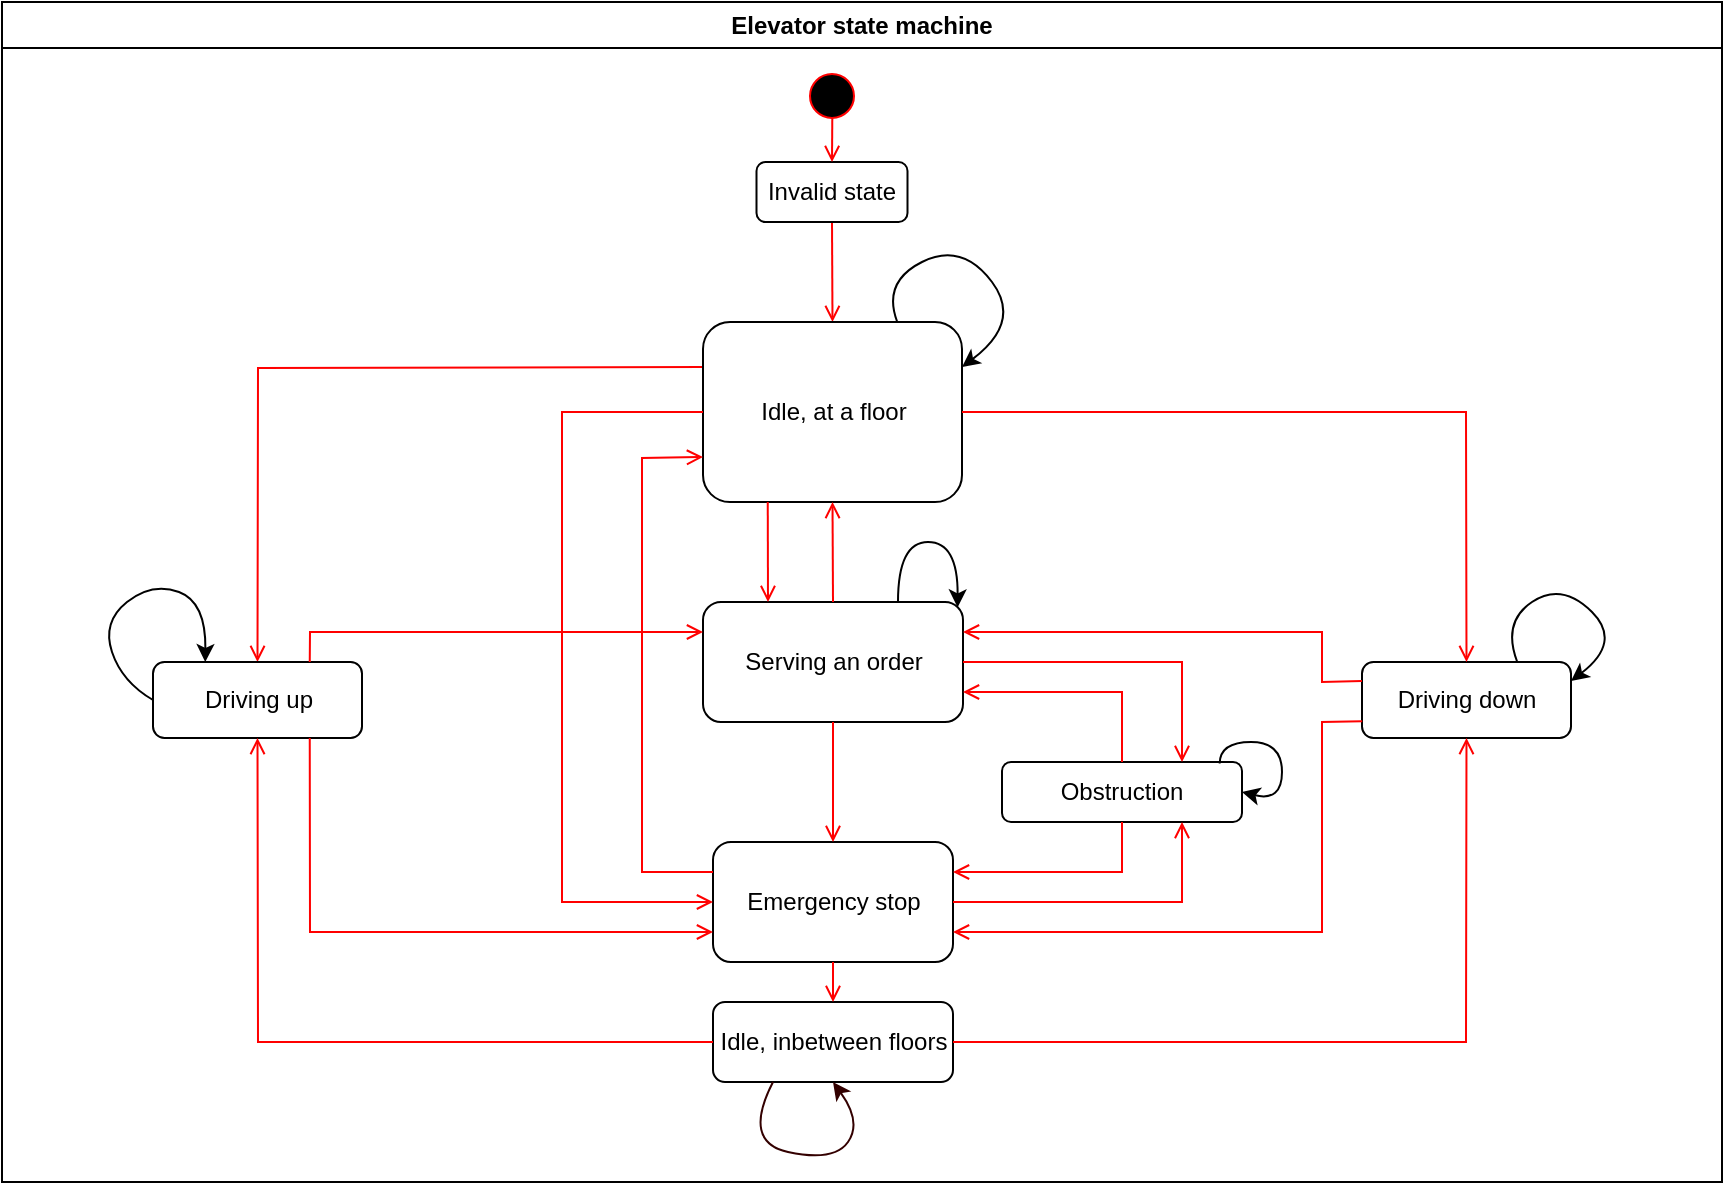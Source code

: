 <mxfile version="12.7.3" type="device"><diagram name="Page-1" id="e7e014a7-5840-1c2e-5031-d8a46d1fe8dd"><mxGraphModel dx="202" dy="97" grid="1" gridSize="10" guides="1" tooltips="1" connect="1" arrows="1" fold="1" page="1" pageScale="1" pageWidth="1169" pageHeight="826" background="#ffffff" math="0" shadow="0"><root><mxCell id="0"/><mxCell id="1" parent="0"/><mxCell id="2" value="Elevator state machine" style="swimlane;whiteSpace=wrap" parent="1" vertex="1"><mxGeometry x="160" y="170" width="860" height="590" as="geometry"/></mxCell><mxCell id="5" value="" style="ellipse;shape=startState;fillColor=#000000;strokeColor=#ff0000;" parent="2" vertex="1"><mxGeometry x="400" y="32" width="30" height="30" as="geometry"/></mxCell><mxCell id="9" value="" style="endArrow=open;strokeColor=#FF0000;endFill=1;rounded=0;entryX=0.5;entryY=0;entryDx=0;entryDy=0;exitX=0.5;exitY=1;exitDx=0;exitDy=0;" parent="2" source="IYs9zNv07B7TxrdYoM-P-85" target="IYs9zNv07B7TxrdYoM-P-45" edge="1"><mxGeometry relative="1" as="geometry"><mxPoint x="412.741" y="132.0" as="sourcePoint"/><mxPoint x="410.5" y="220" as="targetPoint"/></mxGeometry></mxCell><mxCell id="11" value="" style="endArrow=open;strokeColor=#FF0000;endFill=1;rounded=0;entryX=0.5;entryY=0;entryDx=0;entryDy=0;exitX=0;exitY=0.25;exitDx=0;exitDy=0;" parent="2" source="IYs9zNv07B7TxrdYoM-P-45" target="IYs9zNv07B7TxrdYoM-P-47" edge="1"><mxGeometry relative="1" as="geometry"><mxPoint x="345.5" y="192" as="sourcePoint"/><Array as="points"><mxPoint x="128" y="183"/></Array></mxGeometry></mxCell><mxCell id="IYs9zNv07B7TxrdYoM-P-42" value="Driving down" style="rounded=1;whiteSpace=wrap;html=1;" vertex="1" parent="2"><mxGeometry x="680" y="330" width="104.5" height="38" as="geometry"/></mxCell><mxCell id="IYs9zNv07B7TxrdYoM-P-45" value="Idle, at a floor" style="rounded=1;whiteSpace=wrap;html=1;" vertex="1" parent="2"><mxGeometry x="350.5" y="160" width="129.5" height="90" as="geometry"/></mxCell><mxCell id="IYs9zNv07B7TxrdYoM-P-47" value="Driving up" style="rounded=1;whiteSpace=wrap;html=1;" vertex="1" parent="2"><mxGeometry x="75.5" y="330" width="104.5" height="38" as="geometry"/></mxCell><mxCell id="IYs9zNv07B7TxrdYoM-P-50" value="" style="endArrow=open;strokeColor=#FF0000;endFill=1;rounded=0;entryX=0.5;entryY=0;entryDx=0;entryDy=0;exitX=1;exitY=0.5;exitDx=0;exitDy=0;" edge="1" parent="2" source="IYs9zNv07B7TxrdYoM-P-45" target="IYs9zNv07B7TxrdYoM-P-42"><mxGeometry relative="1" as="geometry"><mxPoint x="505.5" y="220" as="sourcePoint"/><mxPoint x="605.5" y="102" as="targetPoint"/><Array as="points"><mxPoint x="732" y="205"/></Array></mxGeometry></mxCell><mxCell id="IYs9zNv07B7TxrdYoM-P-55" value="Serving an order" style="rounded=1;whiteSpace=wrap;html=1;" vertex="1" parent="2"><mxGeometry x="350.5" y="300" width="130" height="60" as="geometry"/></mxCell><mxCell id="IYs9zNv07B7TxrdYoM-P-57" value="Emergency stop" style="rounded=1;whiteSpace=wrap;html=1;" vertex="1" parent="2"><mxGeometry x="355.5" y="420" width="120" height="60" as="geometry"/></mxCell><mxCell id="IYs9zNv07B7TxrdYoM-P-60" value="Idle, inbetween floors" style="rounded=1;whiteSpace=wrap;html=1;" vertex="1" parent="2"><mxGeometry x="355.5" y="500" width="120" height="40" as="geometry"/></mxCell><mxCell id="IYs9zNv07B7TxrdYoM-P-61" style="edgeStyle=orthogonalEdgeStyle;rounded=0;orthogonalLoop=1;jettySize=auto;html=1;exitX=0.5;exitY=1;exitDx=0;exitDy=0;" edge="1" parent="2" source="IYs9zNv07B7TxrdYoM-P-60" target="IYs9zNv07B7TxrdYoM-P-60"><mxGeometry relative="1" as="geometry"/></mxCell><mxCell id="IYs9zNv07B7TxrdYoM-P-65" value="" style="endArrow=open;strokeColor=#FF0000;endFill=1;rounded=0;entryX=0.5;entryY=0;entryDx=0;entryDy=0;exitX=0.5;exitY=1;exitDx=0;exitDy=0;" edge="1" parent="2" source="IYs9zNv07B7TxrdYoM-P-57" target="IYs9zNv07B7TxrdYoM-P-60"><mxGeometry relative="1" as="geometry"><mxPoint x="321" y="491" as="sourcePoint"/><mxPoint x="155.5" y="410" as="targetPoint"/></mxGeometry></mxCell><mxCell id="IYs9zNv07B7TxrdYoM-P-64" value="" style="endArrow=open;strokeColor=#FF0000;endFill=1;rounded=0;exitX=0.5;exitY=1;exitDx=0;exitDy=0;entryX=0.5;entryY=0;entryDx=0;entryDy=0;" edge="1" parent="2" source="IYs9zNv07B7TxrdYoM-P-55" target="IYs9zNv07B7TxrdYoM-P-57"><mxGeometry relative="1" as="geometry"><mxPoint x="451" y="380" as="sourcePoint"/><mxPoint x="415.5" y="380" as="targetPoint"/></mxGeometry></mxCell><mxCell id="IYs9zNv07B7TxrdYoM-P-67" value="Obstruction" style="rounded=1;whiteSpace=wrap;html=1;" vertex="1" parent="2"><mxGeometry x="500" y="380" width="120" height="30" as="geometry"/></mxCell><mxCell id="20" value="" style="endArrow=open;strokeColor=#FF0000;endFill=1;rounded=0;exitX=0.5;exitY=0;exitDx=0;exitDy=0;entryX=0.5;entryY=1;entryDx=0;entryDy=0;" parent="2" source="IYs9zNv07B7TxrdYoM-P-55" target="IYs9zNv07B7TxrdYoM-P-45" edge="1"><mxGeometry relative="1" as="geometry"><mxPoint x="425.5" y="220" as="sourcePoint"/><mxPoint x="410.5" y="220" as="targetPoint"/></mxGeometry></mxCell><mxCell id="IYs9zNv07B7TxrdYoM-P-62" value="" style="endArrow=open;strokeColor=#FF0000;endFill=1;rounded=0;exitX=1;exitY=0.5;exitDx=0;exitDy=0;entryX=0.75;entryY=0;entryDx=0;entryDy=0;" edge="1" parent="2" source="IYs9zNv07B7TxrdYoM-P-55" target="IYs9zNv07B7TxrdYoM-P-67"><mxGeometry relative="1" as="geometry"><mxPoint x="635.5" y="130" as="sourcePoint"/><mxPoint x="470" y="49" as="targetPoint"/><Array as="points"><mxPoint x="590" y="330"/></Array></mxGeometry></mxCell><mxCell id="IYs9zNv07B7TxrdYoM-P-70" value="" style="endArrow=open;strokeColor=#FF0000;endFill=1;rounded=0;exitX=0.5;exitY=0;exitDx=0;exitDy=0;entryX=1;entryY=0.75;entryDx=0;entryDy=0;" edge="1" parent="2" source="IYs9zNv07B7TxrdYoM-P-67" target="IYs9zNv07B7TxrdYoM-P-55"><mxGeometry relative="1" as="geometry"><mxPoint x="605.5" y="320" as="sourcePoint"/><mxPoint x="485.5" y="220" as="targetPoint"/><Array as="points"><mxPoint x="560" y="345"/></Array></mxGeometry></mxCell><mxCell id="IYs9zNv07B7TxrdYoM-P-71" value="" style="endArrow=open;strokeColor=#FF0000;endFill=1;rounded=0;entryX=0;entryY=0.25;entryDx=0;entryDy=0;exitX=0.75;exitY=0;exitDx=0;exitDy=0;" edge="1" parent="2" source="IYs9zNv07B7TxrdYoM-P-47" target="IYs9zNv07B7TxrdYoM-P-55"><mxGeometry relative="1" as="geometry"><mxPoint x="225.5" y="200" as="sourcePoint"/><mxPoint x="190" y="289" as="targetPoint"/><Array as="points"><mxPoint x="154" y="315"/></Array></mxGeometry></mxCell><mxCell id="IYs9zNv07B7TxrdYoM-P-72" value="" style="endArrow=open;strokeColor=#FF0000;endFill=1;rounded=0;entryX=0;entryY=0.75;entryDx=0;entryDy=0;exitX=0.75;exitY=1;exitDx=0;exitDy=0;" edge="1" parent="2" source="IYs9zNv07B7TxrdYoM-P-47" target="IYs9zNv07B7TxrdYoM-P-57"><mxGeometry relative="1" as="geometry"><mxPoint x="215.5" y="190" as="sourcePoint"/><mxPoint x="305.5" y="340" as="targetPoint"/><Array as="points"><mxPoint x="154" y="465"/></Array></mxGeometry></mxCell><mxCell id="IYs9zNv07B7TxrdYoM-P-76" value="" style="endArrow=open;strokeColor=#FF0000;endFill=1;rounded=0;exitX=0;exitY=0.25;exitDx=0;exitDy=0;entryX=1;entryY=0.25;entryDx=0;entryDy=0;" edge="1" parent="2" source="IYs9zNv07B7TxrdYoM-P-42" target="IYs9zNv07B7TxrdYoM-P-55"><mxGeometry relative="1" as="geometry"><mxPoint x="595.5" y="320" as="sourcePoint"/><mxPoint x="485.5" y="300" as="targetPoint"/><Array as="points"><mxPoint x="660" y="340"/><mxPoint x="660" y="315"/></Array></mxGeometry></mxCell><mxCell id="IYs9zNv07B7TxrdYoM-P-75" value="" style="endArrow=open;strokeColor=#FF0000;endFill=1;rounded=0;entryX=1;entryY=0.75;entryDx=0;entryDy=0;exitX=0.001;exitY=0.78;exitDx=0;exitDy=0;exitPerimeter=0;" edge="1" parent="2" source="IYs9zNv07B7TxrdYoM-P-42" target="IYs9zNv07B7TxrdYoM-P-57"><mxGeometry relative="1" as="geometry"><mxPoint x="625.5" y="360" as="sourcePoint"/><mxPoint x="515.5" y="430.5" as="targetPoint"/><Array as="points"><mxPoint x="660" y="360"/><mxPoint x="660" y="465"/></Array></mxGeometry></mxCell><mxCell id="IYs9zNv07B7TxrdYoM-P-74" value="" style="endArrow=open;strokeColor=#FF0000;endFill=1;rounded=0;exitX=1;exitY=0.5;exitDx=0;exitDy=0;entryX=0.5;entryY=1;entryDx=0;entryDy=0;" edge="1" parent="2" source="IYs9zNv07B7TxrdYoM-P-60" target="IYs9zNv07B7TxrdYoM-P-42"><mxGeometry relative="1" as="geometry"><mxPoint x="505.5" y="520" as="sourcePoint"/><mxPoint x="655.5" y="360" as="targetPoint"/><Array as="points"><mxPoint x="732" y="520"/></Array></mxGeometry></mxCell><mxCell id="IYs9zNv07B7TxrdYoM-P-79" value="" style="endArrow=open;strokeColor=#FF0000;endFill=1;rounded=0;entryX=0;entryY=0.5;entryDx=0;entryDy=0;exitX=0;exitY=0.5;exitDx=0;exitDy=0;" edge="1" parent="2" source="IYs9zNv07B7TxrdYoM-P-45" target="IYs9zNv07B7TxrdYoM-P-57"><mxGeometry relative="1" as="geometry"><mxPoint x="345.5" y="200" as="sourcePoint"/><mxPoint x="335.5" y="390" as="targetPoint"/><Array as="points"><mxPoint x="280" y="205"/><mxPoint x="280" y="450"/></Array></mxGeometry></mxCell><mxCell id="IYs9zNv07B7TxrdYoM-P-81" value="" style="endArrow=open;strokeColor=#FF0000;endFill=1;rounded=0;exitX=0.5;exitY=1;exitDx=0;exitDy=0;entryX=1;entryY=0.25;entryDx=0;entryDy=0;" edge="1" parent="2" source="IYs9zNv07B7TxrdYoM-P-67" target="IYs9zNv07B7TxrdYoM-P-57"><mxGeometry relative="1" as="geometry"><mxPoint x="560" y="422.5" as="sourcePoint"/><mxPoint x="475.5" y="397.5" as="targetPoint"/><Array as="points"><mxPoint x="560" y="435"/></Array></mxGeometry></mxCell><mxCell id="IYs9zNv07B7TxrdYoM-P-82" value="" style="endArrow=open;strokeColor=#FF0000;endFill=1;rounded=0;exitX=1;exitY=0.5;exitDx=0;exitDy=0;entryX=0.75;entryY=1;entryDx=0;entryDy=0;" edge="1" parent="2" source="IYs9zNv07B7TxrdYoM-P-57" target="IYs9zNv07B7TxrdYoM-P-67"><mxGeometry relative="1" as="geometry"><mxPoint x="485.5" y="310" as="sourcePoint"/><mxPoint x="600" y="350" as="targetPoint"/><Array as="points"><mxPoint x="590" y="450"/></Array></mxGeometry></mxCell><mxCell id="IYs9zNv07B7TxrdYoM-P-73" value="" style="endArrow=open;strokeColor=#FF0000;endFill=1;rounded=0;exitX=0;exitY=0.5;exitDx=0;exitDy=0;entryX=0.5;entryY=1;entryDx=0;entryDy=0;" edge="1" parent="2" source="IYs9zNv07B7TxrdYoM-P-60" target="IYs9zNv07B7TxrdYoM-P-47"><mxGeometry relative="1" as="geometry"><mxPoint x="310" y="500" as="sourcePoint"/><mxPoint x="110" y="150" as="targetPoint"/><Array as="points"><mxPoint x="128" y="520"/></Array></mxGeometry></mxCell><mxCell id="IYs9zNv07B7TxrdYoM-P-84" value="" style="endArrow=open;strokeColor=#FF0000;endFill=1;rounded=0;exitX=0.25;exitY=1;exitDx=0;exitDy=0;entryX=0.25;entryY=0;entryDx=0;entryDy=0;" edge="1" parent="2" source="IYs9zNv07B7TxrdYoM-P-45" target="IYs9zNv07B7TxrdYoM-P-55"><mxGeometry relative="1" as="geometry"><mxPoint x="380" y="270" as="sourcePoint"/><mxPoint x="390" y="260" as="targetPoint"/></mxGeometry></mxCell><mxCell id="IYs9zNv07B7TxrdYoM-P-78" value="" style="endArrow=open;strokeColor=#FF0000;endFill=1;rounded=0;exitX=0;exitY=0.25;exitDx=0;exitDy=0;entryX=0;entryY=0.75;entryDx=0;entryDy=0;" edge="1" parent="2" source="IYs9zNv07B7TxrdYoM-P-57" target="IYs9zNv07B7TxrdYoM-P-45"><mxGeometry relative="1" as="geometry"><mxPoint x="435" y="258.5" as="sourcePoint"/><mxPoint x="360" y="190" as="targetPoint"/><Array as="points"><mxPoint x="320" y="435"/><mxPoint x="320" y="228"/></Array></mxGeometry></mxCell><mxCell id="IYs9zNv07B7TxrdYoM-P-85" value="Invalid state" style="rounded=1;whiteSpace=wrap;html=1;" vertex="1" parent="2"><mxGeometry x="377.25" y="80" width="75.5" height="30" as="geometry"/></mxCell><mxCell id="IYs9zNv07B7TxrdYoM-P-87" value="" style="endArrow=open;strokeColor=#FF0000;endFill=1;rounded=0;entryX=0.5;entryY=0;entryDx=0;entryDy=0;exitX=0.505;exitY=0.875;exitDx=0;exitDy=0;exitPerimeter=0;" edge="1" parent="2" source="5" target="IYs9zNv07B7TxrdYoM-P-85"><mxGeometry relative="1" as="geometry"><mxPoint x="430" y="62" as="sourcePoint"/><mxPoint x="442.51" y="80" as="targetPoint"/></mxGeometry></mxCell><mxCell id="IYs9zNv07B7TxrdYoM-P-97" value="" style="curved=1;endArrow=classic;html=1;exitX=0.75;exitY=0;exitDx=0;exitDy=0;entryX=1;entryY=0.25;entryDx=0;entryDy=0;" edge="1" parent="2" source="IYs9zNv07B7TxrdYoM-P-45" target="IYs9zNv07B7TxrdYoM-P-45"><mxGeometry width="50" height="50" relative="1" as="geometry"><mxPoint x="472.75" y="160" as="sourcePoint"/><mxPoint x="483" y="180" as="targetPoint"/><Array as="points"><mxPoint x="440" y="140"/><mxPoint x="480" y="120"/><mxPoint x="510" y="160"/></Array></mxGeometry></mxCell><mxCell id="IYs9zNv07B7TxrdYoM-P-95" value="" style="curved=1;endArrow=classic;html=1;exitX=0.75;exitY=0;exitDx=0;exitDy=0;entryX=0.979;entryY=0.045;entryDx=0;entryDy=0;entryPerimeter=0;" edge="1" parent="2" source="IYs9zNv07B7TxrdYoM-P-55" target="IYs9zNv07B7TxrdYoM-P-55"><mxGeometry width="50" height="50" relative="1" as="geometry"><mxPoint x="472.75" y="300" as="sourcePoint"/><mxPoint x="492.75" y="300" as="targetPoint"/><Array as="points"><mxPoint x="448" y="270"/><mxPoint x="478" y="270"/></Array></mxGeometry></mxCell><mxCell id="IYs9zNv07B7TxrdYoM-P-94" value="" style="curved=1;endArrow=classic;html=1;exitX=0;exitY=0.5;exitDx=0;exitDy=0;entryX=0.25;entryY=0;entryDx=0;entryDy=0;" edge="1" parent="2" source="IYs9zNv07B7TxrdYoM-P-47" target="IYs9zNv07B7TxrdYoM-P-47"><mxGeometry width="50" height="50" relative="1" as="geometry"><mxPoint x="60" y="330" as="sourcePoint"/><mxPoint x="80" y="330" as="targetPoint"/><Array as="points"><mxPoint x="60" y="340"/><mxPoint x="50" y="310"/><mxPoint x="75" y="290"/><mxPoint x="102" y="300"/></Array></mxGeometry></mxCell><mxCell id="IYs9zNv07B7TxrdYoM-P-98" value="" style="curved=1;endArrow=classic;html=1;exitX=0.907;exitY=0.024;exitDx=0;exitDy=0;exitPerimeter=0;entryX=1;entryY=0.5;entryDx=0;entryDy=0;" edge="1" parent="2" source="IYs9zNv07B7TxrdYoM-P-67" target="IYs9zNv07B7TxrdYoM-P-67"><mxGeometry width="50" height="50" relative="1" as="geometry"><mxPoint x="620" y="403" as="sourcePoint"/><mxPoint x="640" y="403" as="targetPoint"/><Array as="points"><mxPoint x="609" y="370"/><mxPoint x="640" y="370"/><mxPoint x="640" y="400"/></Array></mxGeometry></mxCell><mxCell id="IYs9zNv07B7TxrdYoM-P-99" value="" style="curved=1;endArrow=classic;html=1;exitX=0.75;exitY=0;exitDx=0;exitDy=0;entryX=1;entryY=0.25;entryDx=0;entryDy=0;" edge="1" parent="2" target="IYs9zNv07B7TxrdYoM-P-42"><mxGeometry width="50" height="50" relative="1" as="geometry"><mxPoint x="757.625" y="330" as="sourcePoint"/><mxPoint x="790.0" y="352.5" as="targetPoint"/><Array as="points"><mxPoint x="750" y="310"/><mxPoint x="780" y="290"/><mxPoint x="810" y="320"/></Array></mxGeometry></mxCell><mxCell id="IYs9zNv07B7TxrdYoM-P-100" value="" style="curved=1;endArrow=classic;html=1;strokeColor=#330000;exitX=0.25;exitY=1;exitDx=0;exitDy=0;entryX=0.5;entryY=1;entryDx=0;entryDy=0;" edge="1" parent="2" source="IYs9zNv07B7TxrdYoM-P-60" target="IYs9zNv07B7TxrdYoM-P-60"><mxGeometry width="50" height="50" relative="1" as="geometry"><mxPoint x="400" y="600" as="sourcePoint"/><mxPoint x="450" y="550" as="targetPoint"/><Array as="points"><mxPoint x="370" y="570"/><mxPoint x="416" y="580"/><mxPoint x="430" y="560"/></Array></mxGeometry></mxCell></root></mxGraphModel></diagram></mxfile>
